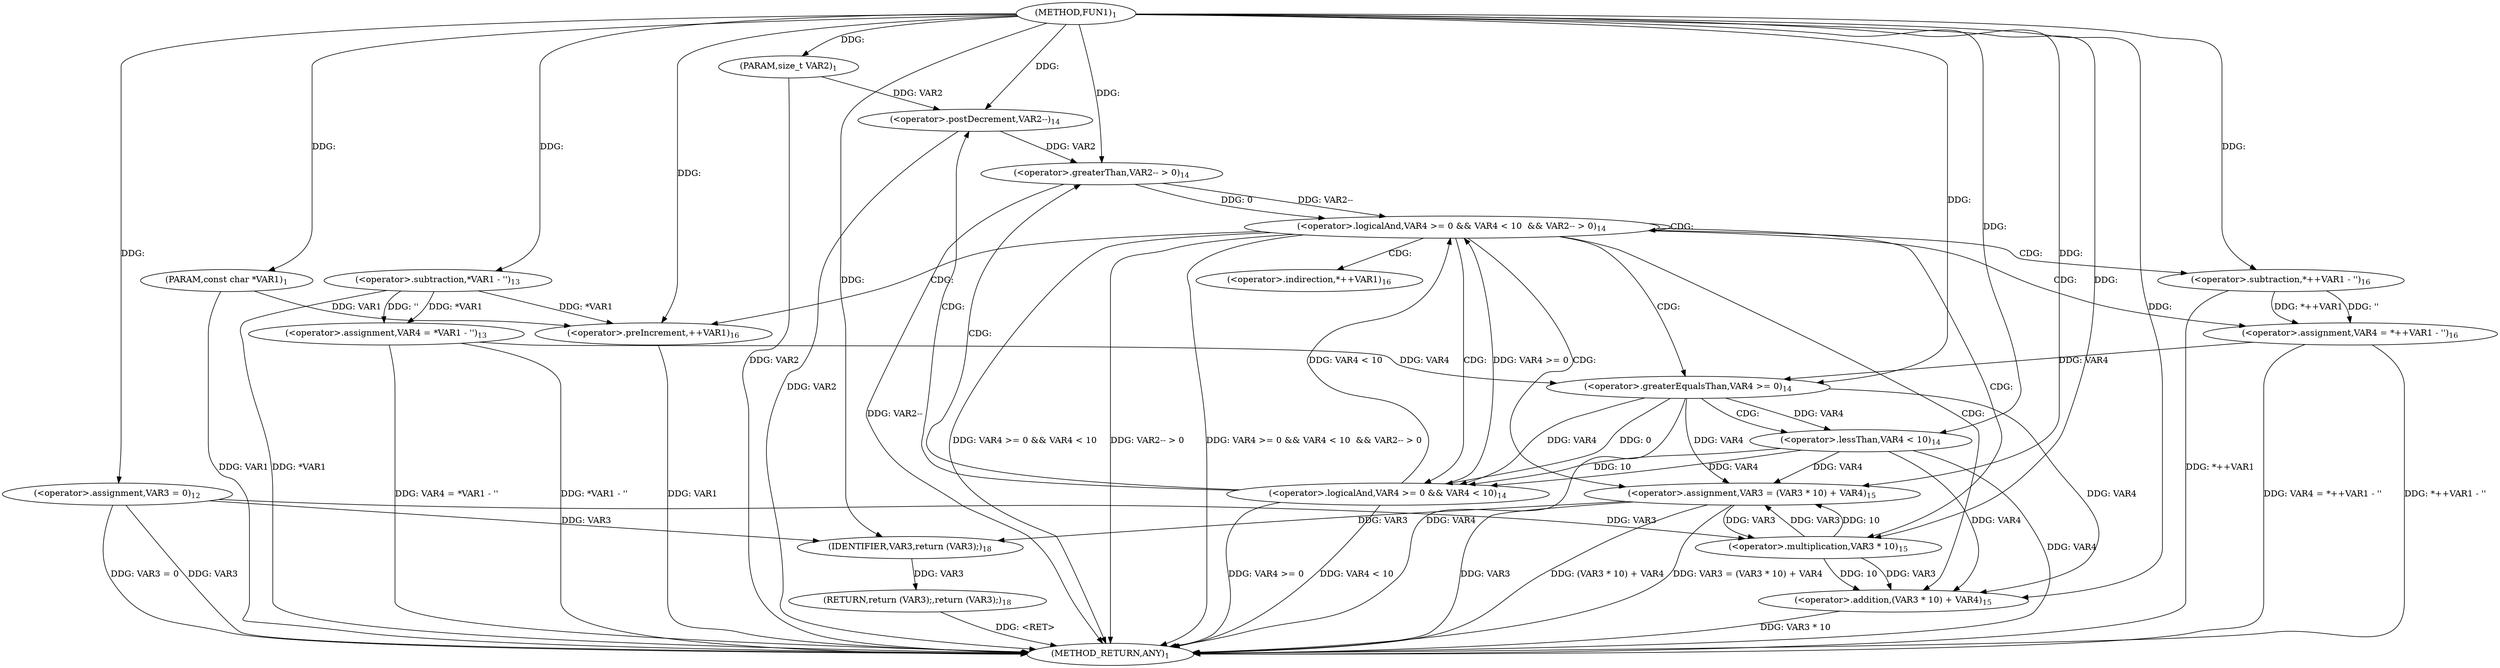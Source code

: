 digraph "FUN1" {  
"8" [label = <(METHOD,FUN1)<SUB>1</SUB>> ]
"53" [label = <(METHOD_RETURN,ANY)<SUB>1</SUB>> ]
"9" [label = <(PARAM,const char *VAR1)<SUB>1</SUB>> ]
"10" [label = <(PARAM,size_t VAR2)<SUB>1</SUB>> ]
"14" [label = <(&lt;operator&gt;.assignment,VAR3 = 0)<SUB>12</SUB>> ]
"17" [label = <(&lt;operator&gt;.assignment,VAR4 = *VAR1 - '')<SUB>13</SUB>> ]
"51" [label = <(RETURN,return (VAR3);,return (VAR3);)<SUB>18</SUB>> ]
"24" [label = <(&lt;operator&gt;.logicalAnd,VAR4 &gt;= 0 &amp;&amp; VAR4 &lt; 10  &amp;&amp; VAR2-- &gt; 0)<SUB>14</SUB>> ]
"52" [label = <(IDENTIFIER,VAR3,return (VAR3);)<SUB>18</SUB>> ]
"19" [label = <(&lt;operator&gt;.subtraction,*VAR1 - '')<SUB>13</SUB>> ]
"37" [label = <(&lt;operator&gt;.assignment,VAR3 = (VAR3 * 10) + VAR4)<SUB>15</SUB>> ]
"44" [label = <(&lt;operator&gt;.assignment,VAR4 = *++VAR1 - '')<SUB>16</SUB>> ]
"25" [label = <(&lt;operator&gt;.logicalAnd,VAR4 &gt;= 0 &amp;&amp; VAR4 &lt; 10)<SUB>14</SUB>> ]
"32" [label = <(&lt;operator&gt;.greaterThan,VAR2-- &gt; 0)<SUB>14</SUB>> ]
"26" [label = <(&lt;operator&gt;.greaterEqualsThan,VAR4 &gt;= 0)<SUB>14</SUB>> ]
"29" [label = <(&lt;operator&gt;.lessThan,VAR4 &lt; 10)<SUB>14</SUB>> ]
"33" [label = <(&lt;operator&gt;.postDecrement,VAR2--)<SUB>14</SUB>> ]
"39" [label = <(&lt;operator&gt;.addition,(VAR3 * 10) + VAR4)<SUB>15</SUB>> ]
"46" [label = <(&lt;operator&gt;.subtraction,*++VAR1 - '')<SUB>16</SUB>> ]
"40" [label = <(&lt;operator&gt;.multiplication,VAR3 * 10)<SUB>15</SUB>> ]
"48" [label = <(&lt;operator&gt;.preIncrement,++VAR1)<SUB>16</SUB>> ]
"47" [label = <(&lt;operator&gt;.indirection,*++VAR1)<SUB>16</SUB>> ]
  "51" -> "53"  [ label = "DDG: &lt;RET&gt;"] 
  "9" -> "53"  [ label = "DDG: VAR1"] 
  "10" -> "53"  [ label = "DDG: VAR2"] 
  "14" -> "53"  [ label = "DDG: VAR3"] 
  "14" -> "53"  [ label = "DDG: VAR3 = 0"] 
  "19" -> "53"  [ label = "DDG: *VAR1"] 
  "17" -> "53"  [ label = "DDG: *VAR1 - ''"] 
  "17" -> "53"  [ label = "DDG: VAR4 = *VAR1 - ''"] 
  "26" -> "53"  [ label = "DDG: VAR4"] 
  "25" -> "53"  [ label = "DDG: VAR4 &gt;= 0"] 
  "29" -> "53"  [ label = "DDG: VAR4"] 
  "25" -> "53"  [ label = "DDG: VAR4 &lt; 10"] 
  "24" -> "53"  [ label = "DDG: VAR4 &gt;= 0 &amp;&amp; VAR4 &lt; 10"] 
  "33" -> "53"  [ label = "DDG: VAR2"] 
  "32" -> "53"  [ label = "DDG: VAR2--"] 
  "24" -> "53"  [ label = "DDG: VAR2-- &gt; 0"] 
  "24" -> "53"  [ label = "DDG: VAR4 &gt;= 0 &amp;&amp; VAR4 &lt; 10  &amp;&amp; VAR2-- &gt; 0"] 
  "37" -> "53"  [ label = "DDG: VAR3"] 
  "39" -> "53"  [ label = "DDG: VAR3 * 10"] 
  "37" -> "53"  [ label = "DDG: (VAR3 * 10) + VAR4"] 
  "37" -> "53"  [ label = "DDG: VAR3 = (VAR3 * 10) + VAR4"] 
  "48" -> "53"  [ label = "DDG: VAR1"] 
  "46" -> "53"  [ label = "DDG: *++VAR1"] 
  "44" -> "53"  [ label = "DDG: *++VAR1 - ''"] 
  "44" -> "53"  [ label = "DDG: VAR4 = *++VAR1 - ''"] 
  "8" -> "9"  [ label = "DDG: "] 
  "8" -> "10"  [ label = "DDG: "] 
  "8" -> "14"  [ label = "DDG: "] 
  "19" -> "17"  [ label = "DDG: *VAR1"] 
  "19" -> "17"  [ label = "DDG: ''"] 
  "52" -> "51"  [ label = "DDG: VAR3"] 
  "14" -> "52"  [ label = "DDG: VAR3"] 
  "37" -> "52"  [ label = "DDG: VAR3"] 
  "8" -> "52"  [ label = "DDG: "] 
  "8" -> "19"  [ label = "DDG: "] 
  "25" -> "24"  [ label = "DDG: VAR4 &gt;= 0"] 
  "25" -> "24"  [ label = "DDG: VAR4 &lt; 10"] 
  "32" -> "24"  [ label = "DDG: VAR2--"] 
  "32" -> "24"  [ label = "DDG: 0"] 
  "40" -> "37"  [ label = "DDG: VAR3"] 
  "40" -> "37"  [ label = "DDG: 10"] 
  "26" -> "37"  [ label = "DDG: VAR4"] 
  "29" -> "37"  [ label = "DDG: VAR4"] 
  "8" -> "37"  [ label = "DDG: "] 
  "46" -> "44"  [ label = "DDG: *++VAR1"] 
  "46" -> "44"  [ label = "DDG: ''"] 
  "26" -> "25"  [ label = "DDG: VAR4"] 
  "26" -> "25"  [ label = "DDG: 0"] 
  "29" -> "25"  [ label = "DDG: VAR4"] 
  "29" -> "25"  [ label = "DDG: 10"] 
  "33" -> "32"  [ label = "DDG: VAR2"] 
  "8" -> "32"  [ label = "DDG: "] 
  "17" -> "26"  [ label = "DDG: VAR4"] 
  "44" -> "26"  [ label = "DDG: VAR4"] 
  "8" -> "26"  [ label = "DDG: "] 
  "26" -> "29"  [ label = "DDG: VAR4"] 
  "8" -> "29"  [ label = "DDG: "] 
  "10" -> "33"  [ label = "DDG: VAR2"] 
  "8" -> "33"  [ label = "DDG: "] 
  "40" -> "39"  [ label = "DDG: VAR3"] 
  "40" -> "39"  [ label = "DDG: 10"] 
  "26" -> "39"  [ label = "DDG: VAR4"] 
  "29" -> "39"  [ label = "DDG: VAR4"] 
  "8" -> "39"  [ label = "DDG: "] 
  "8" -> "46"  [ label = "DDG: "] 
  "14" -> "40"  [ label = "DDG: VAR3"] 
  "37" -> "40"  [ label = "DDG: VAR3"] 
  "8" -> "40"  [ label = "DDG: "] 
  "9" -> "48"  [ label = "DDG: VAR1"] 
  "19" -> "48"  [ label = "DDG: *VAR1"] 
  "8" -> "48"  [ label = "DDG: "] 
  "24" -> "24"  [ label = "CDG: "] 
  "24" -> "47"  [ label = "CDG: "] 
  "24" -> "48"  [ label = "CDG: "] 
  "24" -> "26"  [ label = "CDG: "] 
  "24" -> "37"  [ label = "CDG: "] 
  "24" -> "46"  [ label = "CDG: "] 
  "24" -> "25"  [ label = "CDG: "] 
  "24" -> "40"  [ label = "CDG: "] 
  "24" -> "44"  [ label = "CDG: "] 
  "24" -> "39"  [ label = "CDG: "] 
  "25" -> "32"  [ label = "CDG: "] 
  "25" -> "33"  [ label = "CDG: "] 
  "26" -> "29"  [ label = "CDG: "] 
}
